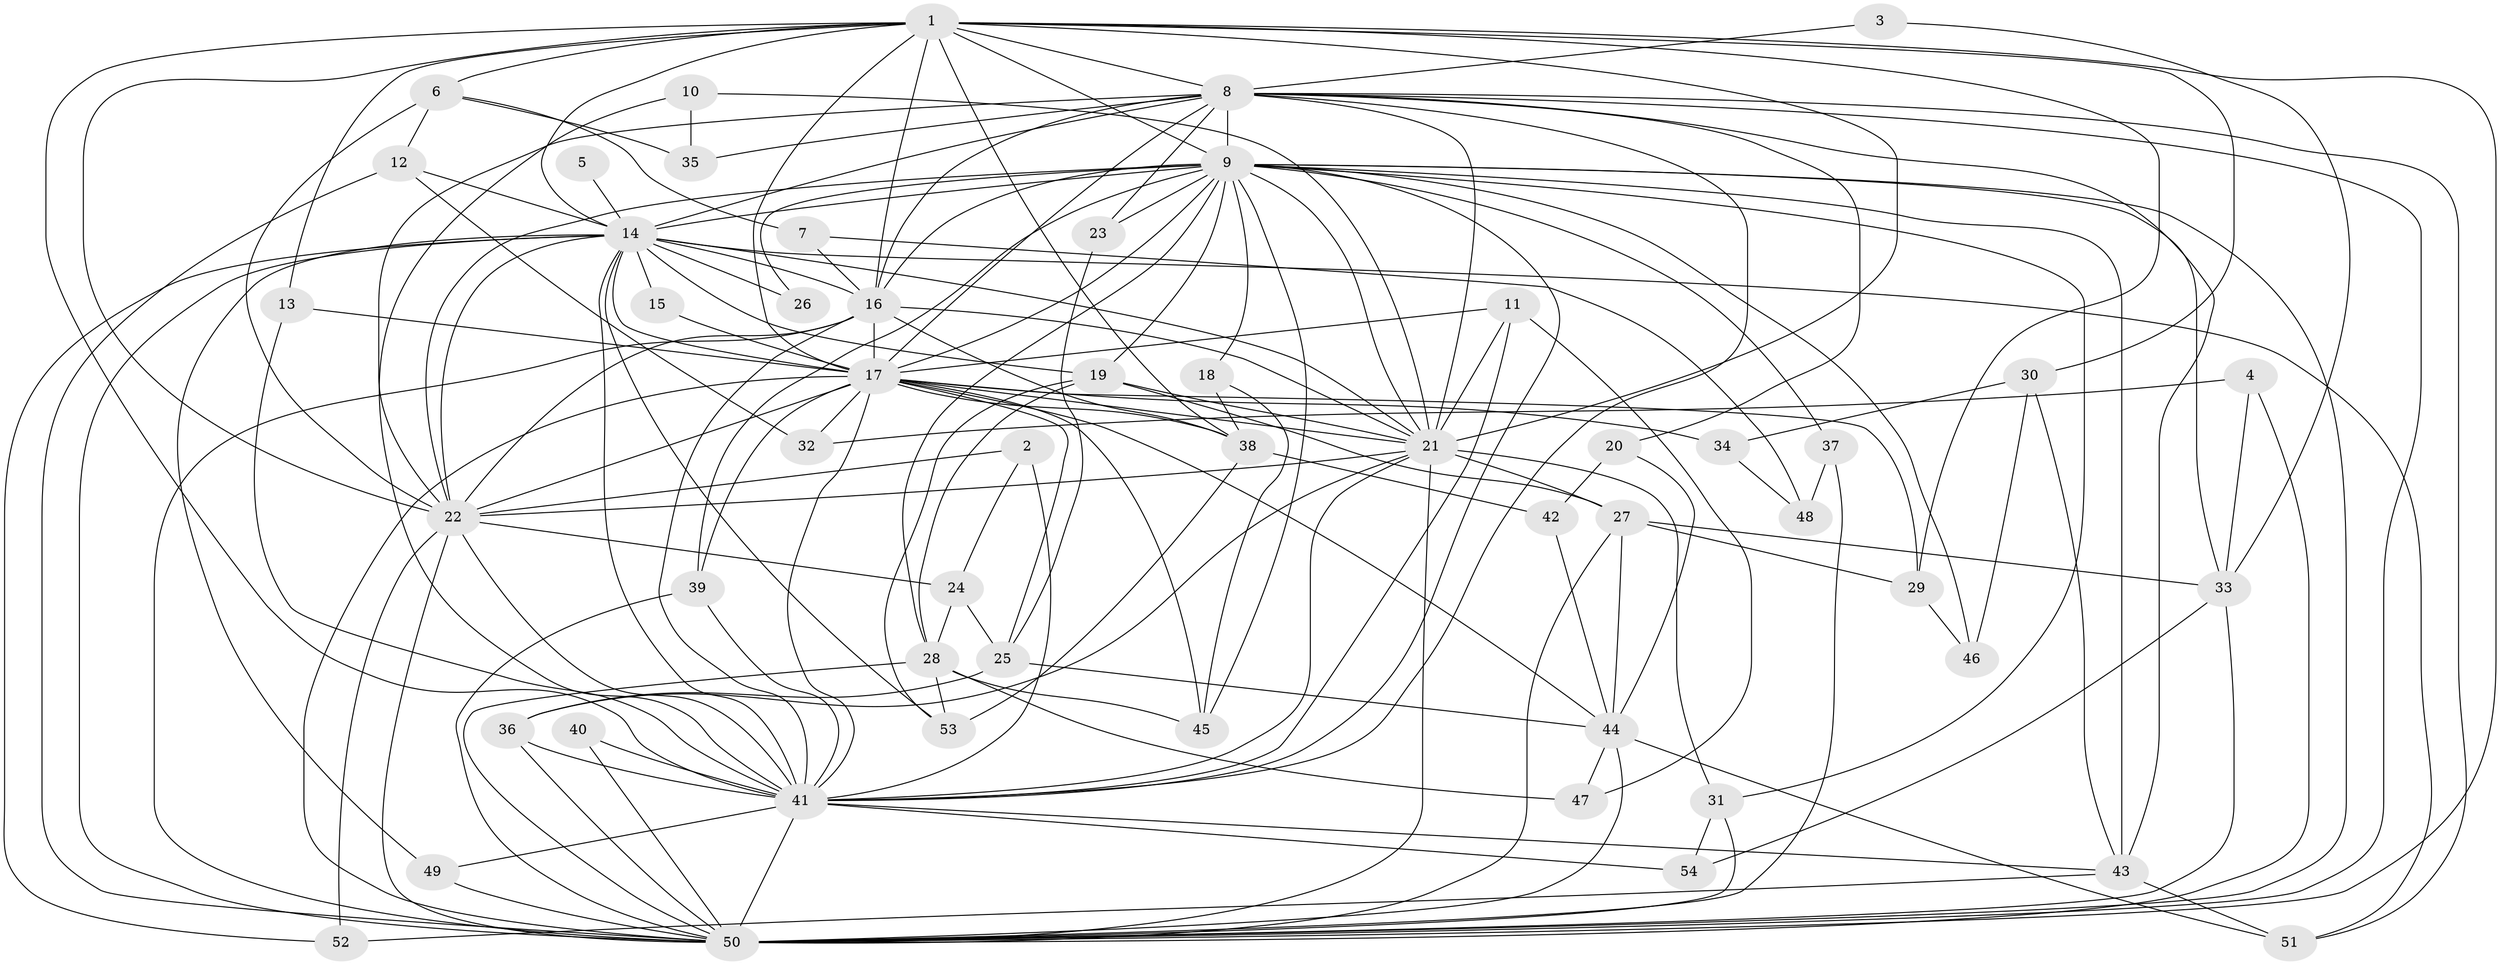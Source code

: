 // original degree distribution, {15: 0.009259259259259259, 14: 0.009259259259259259, 24: 0.009259259259259259, 22: 0.009259259259259259, 25: 0.009259259259259259, 16: 0.009259259259259259, 18: 0.009259259259259259, 21: 0.009259259259259259, 28: 0.009259259259259259, 17: 0.009259259259259259, 5: 0.018518518518518517, 7: 0.027777777777777776, 8: 0.009259259259259259, 3: 0.21296296296296297, 2: 0.49074074074074076, 4: 0.12962962962962962, 6: 0.018518518518518517}
// Generated by graph-tools (version 1.1) at 2025/01/03/09/25 03:01:17]
// undirected, 54 vertices, 166 edges
graph export_dot {
graph [start="1"]
  node [color=gray90,style=filled];
  1;
  2;
  3;
  4;
  5;
  6;
  7;
  8;
  9;
  10;
  11;
  12;
  13;
  14;
  15;
  16;
  17;
  18;
  19;
  20;
  21;
  22;
  23;
  24;
  25;
  26;
  27;
  28;
  29;
  30;
  31;
  32;
  33;
  34;
  35;
  36;
  37;
  38;
  39;
  40;
  41;
  42;
  43;
  44;
  45;
  46;
  47;
  48;
  49;
  50;
  51;
  52;
  53;
  54;
  1 -- 6 [weight=1.0];
  1 -- 8 [weight=1.0];
  1 -- 9 [weight=3.0];
  1 -- 13 [weight=1.0];
  1 -- 14 [weight=1.0];
  1 -- 16 [weight=2.0];
  1 -- 17 [weight=1.0];
  1 -- 21 [weight=1.0];
  1 -- 22 [weight=1.0];
  1 -- 29 [weight=1.0];
  1 -- 30 [weight=2.0];
  1 -- 38 [weight=1.0];
  1 -- 41 [weight=2.0];
  1 -- 50 [weight=1.0];
  2 -- 22 [weight=1.0];
  2 -- 24 [weight=1.0];
  2 -- 41 [weight=1.0];
  3 -- 8 [weight=1.0];
  3 -- 33 [weight=1.0];
  4 -- 32 [weight=1.0];
  4 -- 33 [weight=1.0];
  4 -- 50 [weight=1.0];
  5 -- 14 [weight=1.0];
  6 -- 7 [weight=1.0];
  6 -- 12 [weight=1.0];
  6 -- 22 [weight=1.0];
  6 -- 35 [weight=1.0];
  7 -- 16 [weight=1.0];
  7 -- 48 [weight=1.0];
  8 -- 9 [weight=1.0];
  8 -- 14 [weight=2.0];
  8 -- 16 [weight=1.0];
  8 -- 17 [weight=1.0];
  8 -- 20 [weight=1.0];
  8 -- 21 [weight=1.0];
  8 -- 22 [weight=1.0];
  8 -- 23 [weight=1.0];
  8 -- 35 [weight=1.0];
  8 -- 41 [weight=2.0];
  8 -- 43 [weight=1.0];
  8 -- 50 [weight=1.0];
  8 -- 51 [weight=1.0];
  9 -- 14 [weight=1.0];
  9 -- 16 [weight=1.0];
  9 -- 17 [weight=1.0];
  9 -- 18 [weight=1.0];
  9 -- 19 [weight=1.0];
  9 -- 21 [weight=1.0];
  9 -- 22 [weight=1.0];
  9 -- 23 [weight=1.0];
  9 -- 26 [weight=1.0];
  9 -- 28 [weight=1.0];
  9 -- 31 [weight=1.0];
  9 -- 33 [weight=1.0];
  9 -- 37 [weight=1.0];
  9 -- 39 [weight=1.0];
  9 -- 41 [weight=1.0];
  9 -- 43 [weight=2.0];
  9 -- 45 [weight=1.0];
  9 -- 46 [weight=1.0];
  9 -- 50 [weight=1.0];
  10 -- 21 [weight=1.0];
  10 -- 35 [weight=1.0];
  10 -- 41 [weight=1.0];
  11 -- 17 [weight=1.0];
  11 -- 21 [weight=1.0];
  11 -- 41 [weight=1.0];
  11 -- 47 [weight=1.0];
  12 -- 14 [weight=1.0];
  12 -- 32 [weight=1.0];
  12 -- 50 [weight=1.0];
  13 -- 17 [weight=1.0];
  13 -- 41 [weight=1.0];
  14 -- 15 [weight=1.0];
  14 -- 16 [weight=2.0];
  14 -- 17 [weight=1.0];
  14 -- 19 [weight=1.0];
  14 -- 21 [weight=1.0];
  14 -- 22 [weight=1.0];
  14 -- 26 [weight=1.0];
  14 -- 41 [weight=1.0];
  14 -- 49 [weight=1.0];
  14 -- 50 [weight=1.0];
  14 -- 51 [weight=1.0];
  14 -- 52 [weight=1.0];
  14 -- 53 [weight=1.0];
  15 -- 17 [weight=1.0];
  16 -- 17 [weight=2.0];
  16 -- 21 [weight=1.0];
  16 -- 22 [weight=1.0];
  16 -- 38 [weight=1.0];
  16 -- 41 [weight=1.0];
  16 -- 50 [weight=1.0];
  17 -- 21 [weight=3.0];
  17 -- 22 [weight=2.0];
  17 -- 25 [weight=1.0];
  17 -- 29 [weight=1.0];
  17 -- 32 [weight=1.0];
  17 -- 34 [weight=1.0];
  17 -- 38 [weight=1.0];
  17 -- 39 [weight=1.0];
  17 -- 41 [weight=1.0];
  17 -- 44 [weight=1.0];
  17 -- 45 [weight=1.0];
  17 -- 50 [weight=2.0];
  18 -- 38 [weight=1.0];
  18 -- 45 [weight=1.0];
  19 -- 21 [weight=1.0];
  19 -- 27 [weight=1.0];
  19 -- 28 [weight=1.0];
  19 -- 53 [weight=1.0];
  20 -- 42 [weight=1.0];
  20 -- 44 [weight=1.0];
  21 -- 22 [weight=1.0];
  21 -- 27 [weight=1.0];
  21 -- 31 [weight=1.0];
  21 -- 36 [weight=1.0];
  21 -- 41 [weight=1.0];
  21 -- 50 [weight=2.0];
  22 -- 24 [weight=1.0];
  22 -- 41 [weight=1.0];
  22 -- 50 [weight=2.0];
  22 -- 52 [weight=1.0];
  23 -- 25 [weight=1.0];
  24 -- 25 [weight=1.0];
  24 -- 28 [weight=1.0];
  25 -- 36 [weight=1.0];
  25 -- 44 [weight=1.0];
  27 -- 29 [weight=1.0];
  27 -- 33 [weight=1.0];
  27 -- 44 [weight=1.0];
  27 -- 50 [weight=1.0];
  28 -- 45 [weight=1.0];
  28 -- 47 [weight=1.0];
  28 -- 50 [weight=1.0];
  28 -- 53 [weight=1.0];
  29 -- 46 [weight=1.0];
  30 -- 34 [weight=1.0];
  30 -- 43 [weight=1.0];
  30 -- 46 [weight=1.0];
  31 -- 50 [weight=1.0];
  31 -- 54 [weight=1.0];
  33 -- 50 [weight=1.0];
  33 -- 54 [weight=1.0];
  34 -- 48 [weight=1.0];
  36 -- 41 [weight=1.0];
  36 -- 50 [weight=1.0];
  37 -- 48 [weight=1.0];
  37 -- 50 [weight=1.0];
  38 -- 42 [weight=1.0];
  38 -- 53 [weight=1.0];
  39 -- 41 [weight=1.0];
  39 -- 50 [weight=1.0];
  40 -- 41 [weight=1.0];
  40 -- 50 [weight=1.0];
  41 -- 43 [weight=1.0];
  41 -- 49 [weight=1.0];
  41 -- 50 [weight=2.0];
  41 -- 54 [weight=1.0];
  42 -- 44 [weight=1.0];
  43 -- 51 [weight=1.0];
  43 -- 52 [weight=1.0];
  44 -- 47 [weight=1.0];
  44 -- 50 [weight=1.0];
  44 -- 51 [weight=1.0];
  49 -- 50 [weight=2.0];
}
